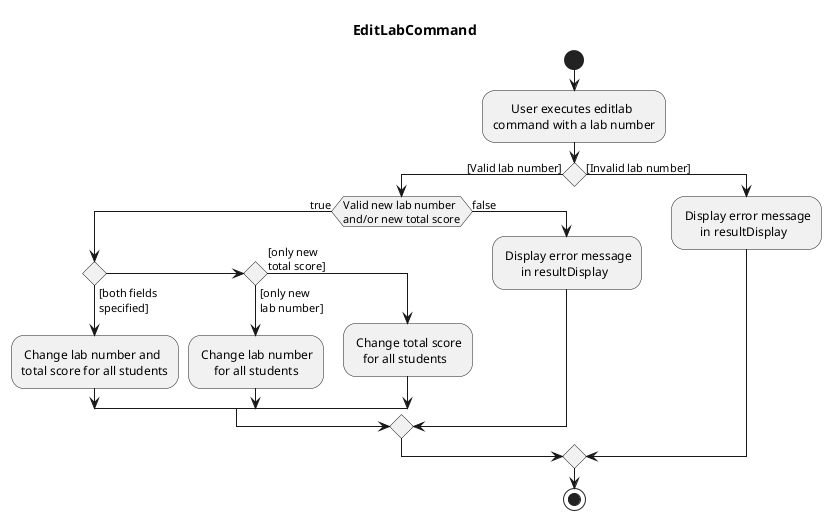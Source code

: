 @startuml
title EditLabCommand
start
:      User executes editlab
command with a lab number;

if () then ([Valid lab number])
    if (Valid new lab number
and/or new total score) then (true)
        if () then ([both fields
specified])
            : Change lab number and
            total score for all students;
        else if () then ([only new
lab number])
            : Change lab number
                 for all students;
        else ([only new
total score])
            : Change total score
               for all students;
        endif
    else (false)
        : Display error message
              in resultDisplay;
    endif
else ([Invalid lab number])
    : Display error message
          in resultDisplay;
endif
stop
@enduml
